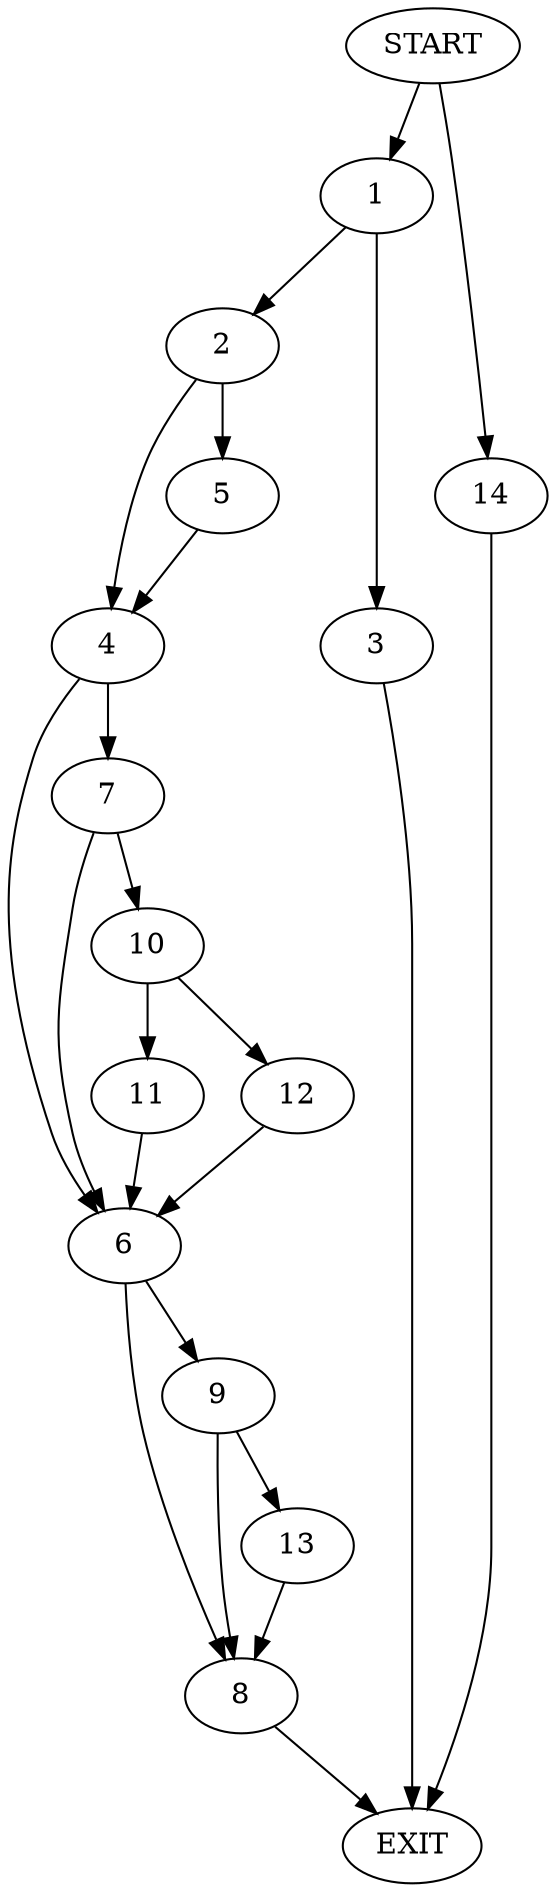 digraph {
0 [label="START"]
15 [label="EXIT"]
0 -> 1
1 -> 2
1 -> 3
2 -> 4
2 -> 5
3 -> 15
5 -> 4
4 -> 6
4 -> 7
6 -> 8
6 -> 9
7 -> 6
7 -> 10
10 -> 11
10 -> 12
11 -> 6
12 -> 6
8 -> 15
9 -> 8
9 -> 13
0 -> 14
14 -> 15
13 -> 8
}
